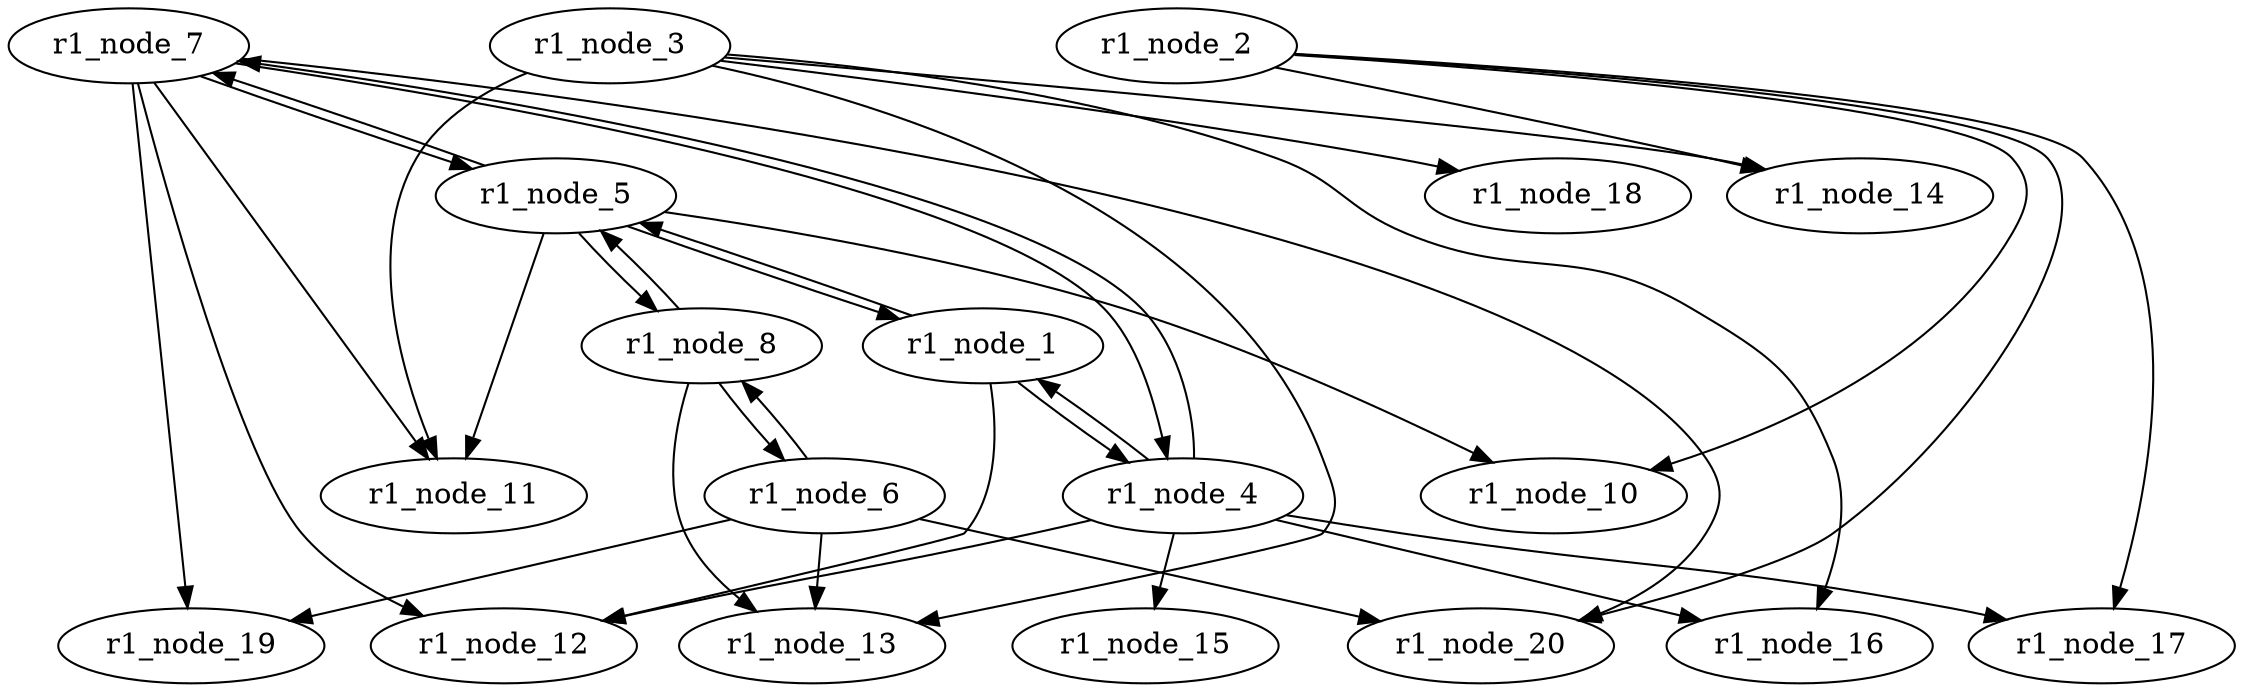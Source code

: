 strict digraph {


	"r1_node_7" [  weight=0 ];

	"r1_node_7" -> "r1_node_5" [  weight=0 ];

	"r1_node_7" -> "r1_node_4" [  weight=0 ];

	"r1_node_7" -> "r1_node_11" [  weight=0 ];

	"r1_node_7" -> "r1_node_12" [  weight=0 ];

	"r1_node_7" -> "r1_node_19" [  weight=0 ];

	"r1_node_7" -> "r1_node_20" [  weight=0 ];

	"r1_node_2" [  weight=0 ];

	"r1_node_2" -> "r1_node_10" [  weight=0 ];

	"r1_node_2" -> "r1_node_14" [  weight=0 ];

	"r1_node_2" -> "r1_node_17" [  weight=0 ];

	"r1_node_2" -> "r1_node_20" [  weight=0 ];

	"r1_node_11" [  weight=0 ];

	"r1_node_15" [  weight=0 ];

	"r1_node_8" [  weight=0 ];

	"r1_node_8" -> "r1_node_13" [  weight=0 ];

	"r1_node_8" -> "r1_node_6" [  weight=0 ];

	"r1_node_8" -> "r1_node_5" [  weight=0 ];

	"r1_node_16" [  weight=0 ];

	"r1_node_18" [  weight=0 ];

	"r1_node_5" [  weight=0 ];

	"r1_node_5" -> "r1_node_1" [  weight=0 ];

	"r1_node_5" -> "r1_node_10" [  weight=0 ];

	"r1_node_5" -> "r1_node_11" [  weight=0 ];

	"r1_node_5" -> "r1_node_7" [  weight=0 ];

	"r1_node_5" -> "r1_node_8" [  weight=0 ];

	"r1_node_20" [  weight=0 ];

	"r1_node_12" [  weight=0 ];

	"r1_node_6" [  weight=0 ];

	"r1_node_6" -> "r1_node_20" [  weight=0 ];

	"r1_node_6" -> "r1_node_8" [  weight=0 ];

	"r1_node_6" -> "r1_node_13" [  weight=0 ];

	"r1_node_6" -> "r1_node_19" [  weight=0 ];

	"r1_node_19" [  weight=0 ];

	"r1_node_14" [  weight=0 ];

	"r1_node_13" [  weight=0 ];

	"r1_node_4" [  weight=0 ];

	"r1_node_4" -> "r1_node_7" [  weight=0 ];

	"r1_node_4" -> "r1_node_12" [  weight=0 ];

	"r1_node_4" -> "r1_node_15" [  weight=0 ];

	"r1_node_4" -> "r1_node_16" [  weight=0 ];

	"r1_node_4" -> "r1_node_17" [  weight=0 ];

	"r1_node_4" -> "r1_node_1" [  weight=0 ];

	"r1_node_17" [  weight=0 ];

	"r1_node_1" [  weight=0 ];

	"r1_node_1" -> "r1_node_4" [  weight=0 ];

	"r1_node_1" -> "r1_node_5" [  weight=0 ];

	"r1_node_1" -> "r1_node_12" [  weight=0 ];

	"r1_node_10" [  weight=0 ];

	"r1_node_3" [  weight=0 ];

	"r1_node_3" -> "r1_node_18" [  weight=0 ];

	"r1_node_3" -> "r1_node_11" [  weight=0 ];

	"r1_node_3" -> "r1_node_14" [  weight=0 ];

	"r1_node_3" -> "r1_node_16" [  weight=0 ];

	"r1_node_3" -> "r1_node_13" [  weight=0 ];

}
